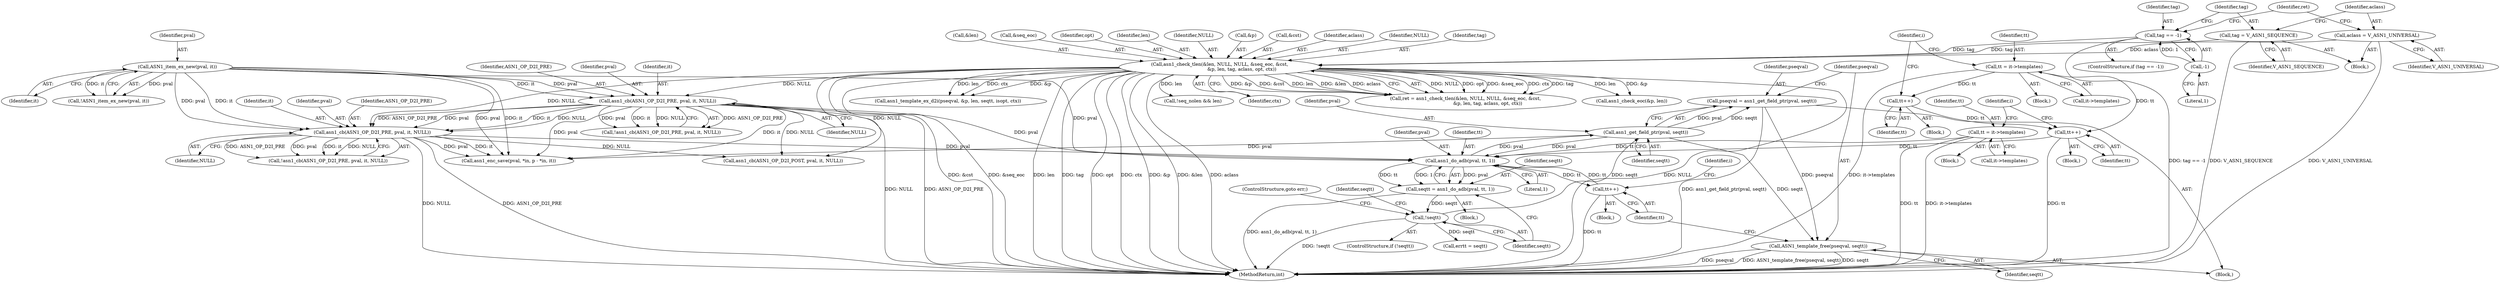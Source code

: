 digraph "0_openssl_b717b083073b6cacc0a5e2397b661678aff7ae7f@API" {
"1000830" [label="(Call,ASN1_template_free(pseqval, seqtt))"];
"1000825" [label="(Call,pseqval = asn1_get_field_ptr(pval, seqtt))"];
"1000827" [label="(Call,asn1_get_field_ptr(pval, seqtt))"];
"1000809" [label="(Call,asn1_do_adb(pval, tt, 1))"];
"1000655" [label="(Call,asn1_cb(ASN1_OP_D2I_PRE, pval, it, NULL))"];
"1000643" [label="(Call,ASN1_item_ex_new(pval, it))"];
"1000572" [label="(Call,asn1_check_tlen(&len, NULL, NULL, &seq_eoc, &cst,\n                              &p, len, tag, aclass, opt, ctx))"];
"1000559" [label="(Call,tag == -1)"];
"1000561" [label="(Call,-1)"];
"1000564" [label="(Call,tag = V_ASN1_SEQUENCE)"];
"1000567" [label="(Call,aclass = V_ASN1_UNIVERSAL)"];
"1000688" [label="(Call,asn1_cb(ASN1_OP_D2I_PRE, pval, it, NULL))"];
"1000679" [label="(Call,tt++)"];
"1000699" [label="(Call,tt = it->templates)"];
"1000712" [label="(Call,tt++)"];
"1000801" [label="(Call,tt++)"];
"1000666" [label="(Call,tt = it->templates)"];
"1000814" [label="(Call,!seqtt)"];
"1000807" [label="(Call,seqtt = asn1_do_adb(pval, tt, 1))"];
"1000561" [label="(Call,-1)"];
"1000667" [label="(Identifier,tt)"];
"1000699" [label="(Call,tt = it->templates)"];
"1000672" [label="(Identifier,i)"];
"1000873" [label="(MethodReturn,int)"];
"1000680" [label="(Identifier,tt)"];
"1000829" [label="(Identifier,seqtt)"];
"1000800" [label="(Block,)"];
"1000573" [label="(Call,&len)"];
"1000739" [label="(Call,asn1_template_ex_d2i(pseqval, &p, len, seqtt, isopt, ctx))"];
"1000691" [label="(Identifier,it)"];
"1000568" [label="(Identifier,aclass)"];
"1000577" [label="(Call,&seq_eoc)"];
"1000713" [label="(Identifier,tt)"];
"1000586" [label="(Identifier,opt)"];
"1000815" [label="(Identifier,seqtt)"];
"1000813" [label="(ControlStructure,if (!seqtt))"];
"1000712" [label="(Call,tt++)"];
"1000688" [label="(Call,asn1_cb(ASN1_OP_D2I_PRE, pval, it, NULL))"];
"1000658" [label="(Identifier,it)"];
"1000804" [label="(Identifier,i)"];
"1000785" [label="(Call,!seq_nolen && len)"];
"1000809" [label="(Call,asn1_do_adb(pval, tt, 1))"];
"1000705" [label="(Identifier,i)"];
"1000666" [label="(Call,tt = it->templates)"];
"1000645" [label="(Identifier,it)"];
"1000583" [label="(Identifier,len)"];
"1000587" [label="(Identifier,ctx)"];
"1000565" [label="(Identifier,tag)"];
"1000569" [label="(Identifier,V_ASN1_UNIVERSAL)"];
"1000816" [label="(ControlStructure,goto err;)"];
"1000831" [label="(Identifier,pseqval)"];
"1000575" [label="(Identifier,NULL)"];
"1000581" [label="(Call,&p)"];
"1000687" [label="(Call,!asn1_cb(ASN1_OP_D2I_PRE, pval, it, NULL))"];
"1000825" [label="(Call,pseqval = asn1_get_field_ptr(pval, seqtt))"];
"1000642" [label="(Call,!ASN1_item_ex_new(pval, it))"];
"1000808" [label="(Identifier,seqtt)"];
"1000659" [label="(Identifier,NULL)"];
"1000695" [label="(Block,)"];
"1000559" [label="(Call,tag == -1)"];
"1000807" [label="(Call,seqtt = asn1_do_adb(pval, tt, 1))"];
"1000571" [label="(Identifier,ret)"];
"1000644" [label="(Identifier,pval)"];
"1000835" [label="(Call,errtt = seqtt)"];
"1000690" [label="(Identifier,pval)"];
"1000823" [label="(Block,)"];
"1000814" [label="(Call,!seqtt)"];
"1000579" [label="(Call,&cst)"];
"1000692" [label="(Identifier,NULL)"];
"1000585" [label="(Identifier,aclass)"];
"1000564" [label="(Call,tag = V_ASN1_SEQUENCE)"];
"1000570" [label="(Call,ret = asn1_check_tlen(&len, NULL, NULL, &seq_eoc, &cst,\n                              &p, len, tag, aclass, opt, ctx))"];
"1000701" [label="(Call,it->templates)"];
"1000830" [label="(Call,ASN1_template_free(pseqval, seqtt))"];
"1000656" [label="(Identifier,ASN1_OP_D2I_PRE)"];
"1000576" [label="(Identifier,NULL)"];
"1000862" [label="(Call,asn1_cb(ASN1_OP_D2I_POST, pval, it, NULL))"];
"1000832" [label="(Identifier,seqtt)"];
"1000689" [label="(Identifier,ASN1_OP_D2I_PRE)"];
"1000584" [label="(Identifier,tag)"];
"1000709" [label="(Block,)"];
"1000643" [label="(Call,ASN1_item_ex_new(pval, it))"];
"1000700" [label="(Identifier,tt)"];
"1000820" [label="(Identifier,seqtt)"];
"1000844" [label="(Call,asn1_enc_save(pval, *in, p - *in, it))"];
"1000826" [label="(Identifier,pseqval)"];
"1000828" [label="(Identifier,pval)"];
"1000558" [label="(ControlStructure,if (tag == -1))"];
"1000563" [label="(Block,)"];
"1000827" [label="(Call,asn1_get_field_ptr(pval, seqtt))"];
"1000655" [label="(Call,asn1_cb(ASN1_OP_D2I_PRE, pval, it, NULL))"];
"1000654" [label="(Call,!asn1_cb(ASN1_OP_D2I_PRE, pval, it, NULL))"];
"1000775" [label="(Call,asn1_check_eoc(&p, len))"];
"1000560" [label="(Identifier,tag)"];
"1000657" [label="(Identifier,pval)"];
"1000810" [label="(Identifier,pval)"];
"1000668" [label="(Call,it->templates)"];
"1000662" [label="(Block,)"];
"1000802" [label="(Identifier,tt)"];
"1000679" [label="(Call,tt++)"];
"1000562" [label="(Literal,1)"];
"1000566" [label="(Identifier,V_ASN1_SEQUENCE)"];
"1000812" [label="(Literal,1)"];
"1000805" [label="(Block,)"];
"1000676" [label="(Block,)"];
"1000801" [label="(Call,tt++)"];
"1000811" [label="(Identifier,tt)"];
"1000572" [label="(Call,asn1_check_tlen(&len, NULL, NULL, &seq_eoc, &cst,\n                              &p, len, tag, aclass, opt, ctx))"];
"1000567" [label="(Call,aclass = V_ASN1_UNIVERSAL)"];
"1000830" -> "1000823"  [label="AST: "];
"1000830" -> "1000832"  [label="CFG: "];
"1000831" -> "1000830"  [label="AST: "];
"1000832" -> "1000830"  [label="AST: "];
"1000802" -> "1000830"  [label="CFG: "];
"1000830" -> "1000873"  [label="DDG: ASN1_template_free(pseqval, seqtt)"];
"1000830" -> "1000873"  [label="DDG: seqtt"];
"1000830" -> "1000873"  [label="DDG: pseqval"];
"1000825" -> "1000830"  [label="DDG: pseqval"];
"1000827" -> "1000830"  [label="DDG: seqtt"];
"1000825" -> "1000823"  [label="AST: "];
"1000825" -> "1000827"  [label="CFG: "];
"1000826" -> "1000825"  [label="AST: "];
"1000827" -> "1000825"  [label="AST: "];
"1000831" -> "1000825"  [label="CFG: "];
"1000825" -> "1000873"  [label="DDG: asn1_get_field_ptr(pval, seqtt)"];
"1000827" -> "1000825"  [label="DDG: pval"];
"1000827" -> "1000825"  [label="DDG: seqtt"];
"1000827" -> "1000829"  [label="CFG: "];
"1000828" -> "1000827"  [label="AST: "];
"1000829" -> "1000827"  [label="AST: "];
"1000827" -> "1000809"  [label="DDG: pval"];
"1000809" -> "1000827"  [label="DDG: pval"];
"1000814" -> "1000827"  [label="DDG: seqtt"];
"1000827" -> "1000844"  [label="DDG: pval"];
"1000809" -> "1000807"  [label="AST: "];
"1000809" -> "1000812"  [label="CFG: "];
"1000810" -> "1000809"  [label="AST: "];
"1000811" -> "1000809"  [label="AST: "];
"1000812" -> "1000809"  [label="AST: "];
"1000807" -> "1000809"  [label="CFG: "];
"1000809" -> "1000801"  [label="DDG: tt"];
"1000809" -> "1000807"  [label="DDG: pval"];
"1000809" -> "1000807"  [label="DDG: tt"];
"1000809" -> "1000807"  [label="DDG: 1"];
"1000655" -> "1000809"  [label="DDG: pval"];
"1000688" -> "1000809"  [label="DDG: pval"];
"1000643" -> "1000809"  [label="DDG: pval"];
"1000679" -> "1000809"  [label="DDG: tt"];
"1000801" -> "1000809"  [label="DDG: tt"];
"1000666" -> "1000809"  [label="DDG: tt"];
"1000655" -> "1000654"  [label="AST: "];
"1000655" -> "1000659"  [label="CFG: "];
"1000656" -> "1000655"  [label="AST: "];
"1000657" -> "1000655"  [label="AST: "];
"1000658" -> "1000655"  [label="AST: "];
"1000659" -> "1000655"  [label="AST: "];
"1000654" -> "1000655"  [label="CFG: "];
"1000655" -> "1000873"  [label="DDG: ASN1_OP_D2I_PRE"];
"1000655" -> "1000873"  [label="DDG: NULL"];
"1000655" -> "1000654"  [label="DDG: ASN1_OP_D2I_PRE"];
"1000655" -> "1000654"  [label="DDG: pval"];
"1000655" -> "1000654"  [label="DDG: it"];
"1000655" -> "1000654"  [label="DDG: NULL"];
"1000643" -> "1000655"  [label="DDG: pval"];
"1000643" -> "1000655"  [label="DDG: it"];
"1000572" -> "1000655"  [label="DDG: NULL"];
"1000655" -> "1000688"  [label="DDG: ASN1_OP_D2I_PRE"];
"1000655" -> "1000688"  [label="DDG: pval"];
"1000655" -> "1000688"  [label="DDG: it"];
"1000655" -> "1000688"  [label="DDG: NULL"];
"1000655" -> "1000844"  [label="DDG: pval"];
"1000655" -> "1000844"  [label="DDG: it"];
"1000655" -> "1000862"  [label="DDG: NULL"];
"1000643" -> "1000642"  [label="AST: "];
"1000643" -> "1000645"  [label="CFG: "];
"1000644" -> "1000643"  [label="AST: "];
"1000645" -> "1000643"  [label="AST: "];
"1000642" -> "1000643"  [label="CFG: "];
"1000643" -> "1000642"  [label="DDG: pval"];
"1000643" -> "1000642"  [label="DDG: it"];
"1000643" -> "1000688"  [label="DDG: pval"];
"1000643" -> "1000688"  [label="DDG: it"];
"1000643" -> "1000844"  [label="DDG: pval"];
"1000643" -> "1000844"  [label="DDG: it"];
"1000572" -> "1000570"  [label="AST: "];
"1000572" -> "1000587"  [label="CFG: "];
"1000573" -> "1000572"  [label="AST: "];
"1000575" -> "1000572"  [label="AST: "];
"1000576" -> "1000572"  [label="AST: "];
"1000577" -> "1000572"  [label="AST: "];
"1000579" -> "1000572"  [label="AST: "];
"1000581" -> "1000572"  [label="AST: "];
"1000583" -> "1000572"  [label="AST: "];
"1000584" -> "1000572"  [label="AST: "];
"1000585" -> "1000572"  [label="AST: "];
"1000586" -> "1000572"  [label="AST: "];
"1000587" -> "1000572"  [label="AST: "];
"1000570" -> "1000572"  [label="CFG: "];
"1000572" -> "1000873"  [label="DDG: NULL"];
"1000572" -> "1000873"  [label="DDG: &cst"];
"1000572" -> "1000873"  [label="DDG: &seq_eoc"];
"1000572" -> "1000873"  [label="DDG: len"];
"1000572" -> "1000873"  [label="DDG: tag"];
"1000572" -> "1000873"  [label="DDG: opt"];
"1000572" -> "1000873"  [label="DDG: ctx"];
"1000572" -> "1000873"  [label="DDG: &p"];
"1000572" -> "1000873"  [label="DDG: &len"];
"1000572" -> "1000873"  [label="DDG: aclass"];
"1000572" -> "1000570"  [label="DDG: NULL"];
"1000572" -> "1000570"  [label="DDG: opt"];
"1000572" -> "1000570"  [label="DDG: &seq_eoc"];
"1000572" -> "1000570"  [label="DDG: ctx"];
"1000572" -> "1000570"  [label="DDG: tag"];
"1000572" -> "1000570"  [label="DDG: &p"];
"1000572" -> "1000570"  [label="DDG: &cst"];
"1000572" -> "1000570"  [label="DDG: len"];
"1000572" -> "1000570"  [label="DDG: &len"];
"1000572" -> "1000570"  [label="DDG: aclass"];
"1000559" -> "1000572"  [label="DDG: tag"];
"1000564" -> "1000572"  [label="DDG: tag"];
"1000567" -> "1000572"  [label="DDG: aclass"];
"1000572" -> "1000688"  [label="DDG: NULL"];
"1000572" -> "1000739"  [label="DDG: &p"];
"1000572" -> "1000739"  [label="DDG: len"];
"1000572" -> "1000739"  [label="DDG: ctx"];
"1000572" -> "1000775"  [label="DDG: &p"];
"1000572" -> "1000775"  [label="DDG: len"];
"1000572" -> "1000785"  [label="DDG: len"];
"1000572" -> "1000862"  [label="DDG: NULL"];
"1000559" -> "1000558"  [label="AST: "];
"1000559" -> "1000561"  [label="CFG: "];
"1000560" -> "1000559"  [label="AST: "];
"1000561" -> "1000559"  [label="AST: "];
"1000565" -> "1000559"  [label="CFG: "];
"1000571" -> "1000559"  [label="CFG: "];
"1000559" -> "1000873"  [label="DDG: tag == -1"];
"1000561" -> "1000559"  [label="DDG: 1"];
"1000561" -> "1000562"  [label="CFG: "];
"1000562" -> "1000561"  [label="AST: "];
"1000564" -> "1000563"  [label="AST: "];
"1000564" -> "1000566"  [label="CFG: "];
"1000565" -> "1000564"  [label="AST: "];
"1000566" -> "1000564"  [label="AST: "];
"1000568" -> "1000564"  [label="CFG: "];
"1000564" -> "1000873"  [label="DDG: V_ASN1_SEQUENCE"];
"1000567" -> "1000563"  [label="AST: "];
"1000567" -> "1000569"  [label="CFG: "];
"1000568" -> "1000567"  [label="AST: "];
"1000569" -> "1000567"  [label="AST: "];
"1000571" -> "1000567"  [label="CFG: "];
"1000567" -> "1000873"  [label="DDG: V_ASN1_UNIVERSAL"];
"1000688" -> "1000687"  [label="AST: "];
"1000688" -> "1000692"  [label="CFG: "];
"1000689" -> "1000688"  [label="AST: "];
"1000690" -> "1000688"  [label="AST: "];
"1000691" -> "1000688"  [label="AST: "];
"1000692" -> "1000688"  [label="AST: "];
"1000687" -> "1000688"  [label="CFG: "];
"1000688" -> "1000873"  [label="DDG: ASN1_OP_D2I_PRE"];
"1000688" -> "1000873"  [label="DDG: NULL"];
"1000688" -> "1000687"  [label="DDG: ASN1_OP_D2I_PRE"];
"1000688" -> "1000687"  [label="DDG: pval"];
"1000688" -> "1000687"  [label="DDG: it"];
"1000688" -> "1000687"  [label="DDG: NULL"];
"1000688" -> "1000844"  [label="DDG: pval"];
"1000688" -> "1000844"  [label="DDG: it"];
"1000688" -> "1000862"  [label="DDG: NULL"];
"1000679" -> "1000676"  [label="AST: "];
"1000679" -> "1000680"  [label="CFG: "];
"1000680" -> "1000679"  [label="AST: "];
"1000672" -> "1000679"  [label="CFG: "];
"1000679" -> "1000873"  [label="DDG: tt"];
"1000699" -> "1000679"  [label="DDG: tt"];
"1000712" -> "1000679"  [label="DDG: tt"];
"1000699" -> "1000695"  [label="AST: "];
"1000699" -> "1000701"  [label="CFG: "];
"1000700" -> "1000699"  [label="AST: "];
"1000701" -> "1000699"  [label="AST: "];
"1000705" -> "1000699"  [label="CFG: "];
"1000699" -> "1000873"  [label="DDG: it->templates"];
"1000699" -> "1000712"  [label="DDG: tt"];
"1000712" -> "1000709"  [label="AST: "];
"1000712" -> "1000713"  [label="CFG: "];
"1000713" -> "1000712"  [label="AST: "];
"1000705" -> "1000712"  [label="CFG: "];
"1000801" -> "1000800"  [label="AST: "];
"1000801" -> "1000802"  [label="CFG: "];
"1000802" -> "1000801"  [label="AST: "];
"1000804" -> "1000801"  [label="CFG: "];
"1000801" -> "1000873"  [label="DDG: tt"];
"1000666" -> "1000662"  [label="AST: "];
"1000666" -> "1000668"  [label="CFG: "];
"1000667" -> "1000666"  [label="AST: "];
"1000668" -> "1000666"  [label="AST: "];
"1000672" -> "1000666"  [label="CFG: "];
"1000666" -> "1000873"  [label="DDG: it->templates"];
"1000666" -> "1000873"  [label="DDG: tt"];
"1000814" -> "1000813"  [label="AST: "];
"1000814" -> "1000815"  [label="CFG: "];
"1000815" -> "1000814"  [label="AST: "];
"1000816" -> "1000814"  [label="CFG: "];
"1000820" -> "1000814"  [label="CFG: "];
"1000814" -> "1000873"  [label="DDG: !seqtt"];
"1000807" -> "1000814"  [label="DDG: seqtt"];
"1000814" -> "1000835"  [label="DDG: seqtt"];
"1000807" -> "1000805"  [label="AST: "];
"1000808" -> "1000807"  [label="AST: "];
"1000815" -> "1000807"  [label="CFG: "];
"1000807" -> "1000873"  [label="DDG: asn1_do_adb(pval, tt, 1)"];
}
